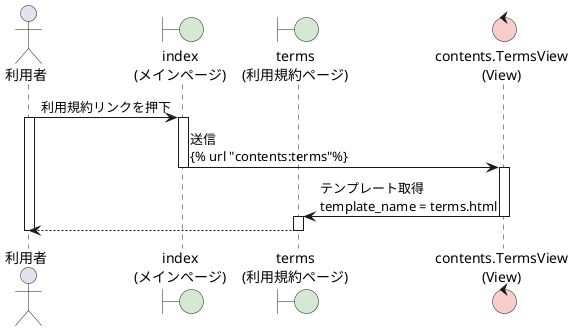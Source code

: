 @startuml Terms
actor 利用者 as user
boundary "index\n(メインページ)" as main #d5e8d4
boundary "terms\n(利用規約ページ)" as t #d5e8d4

control "contents.TermsView\n(View)" as View #f8cecc

user -> main :利用規約リンクを押下
activate user
activate main 
main -> View :送信\n{% url "contents:terms"%}
deactivate main
activate View
View -> t :テンプレート取得\ntemplate_name = terms.html
deactivate View
activate t
t --> user
deactivate t

deactivate user
@enduml
